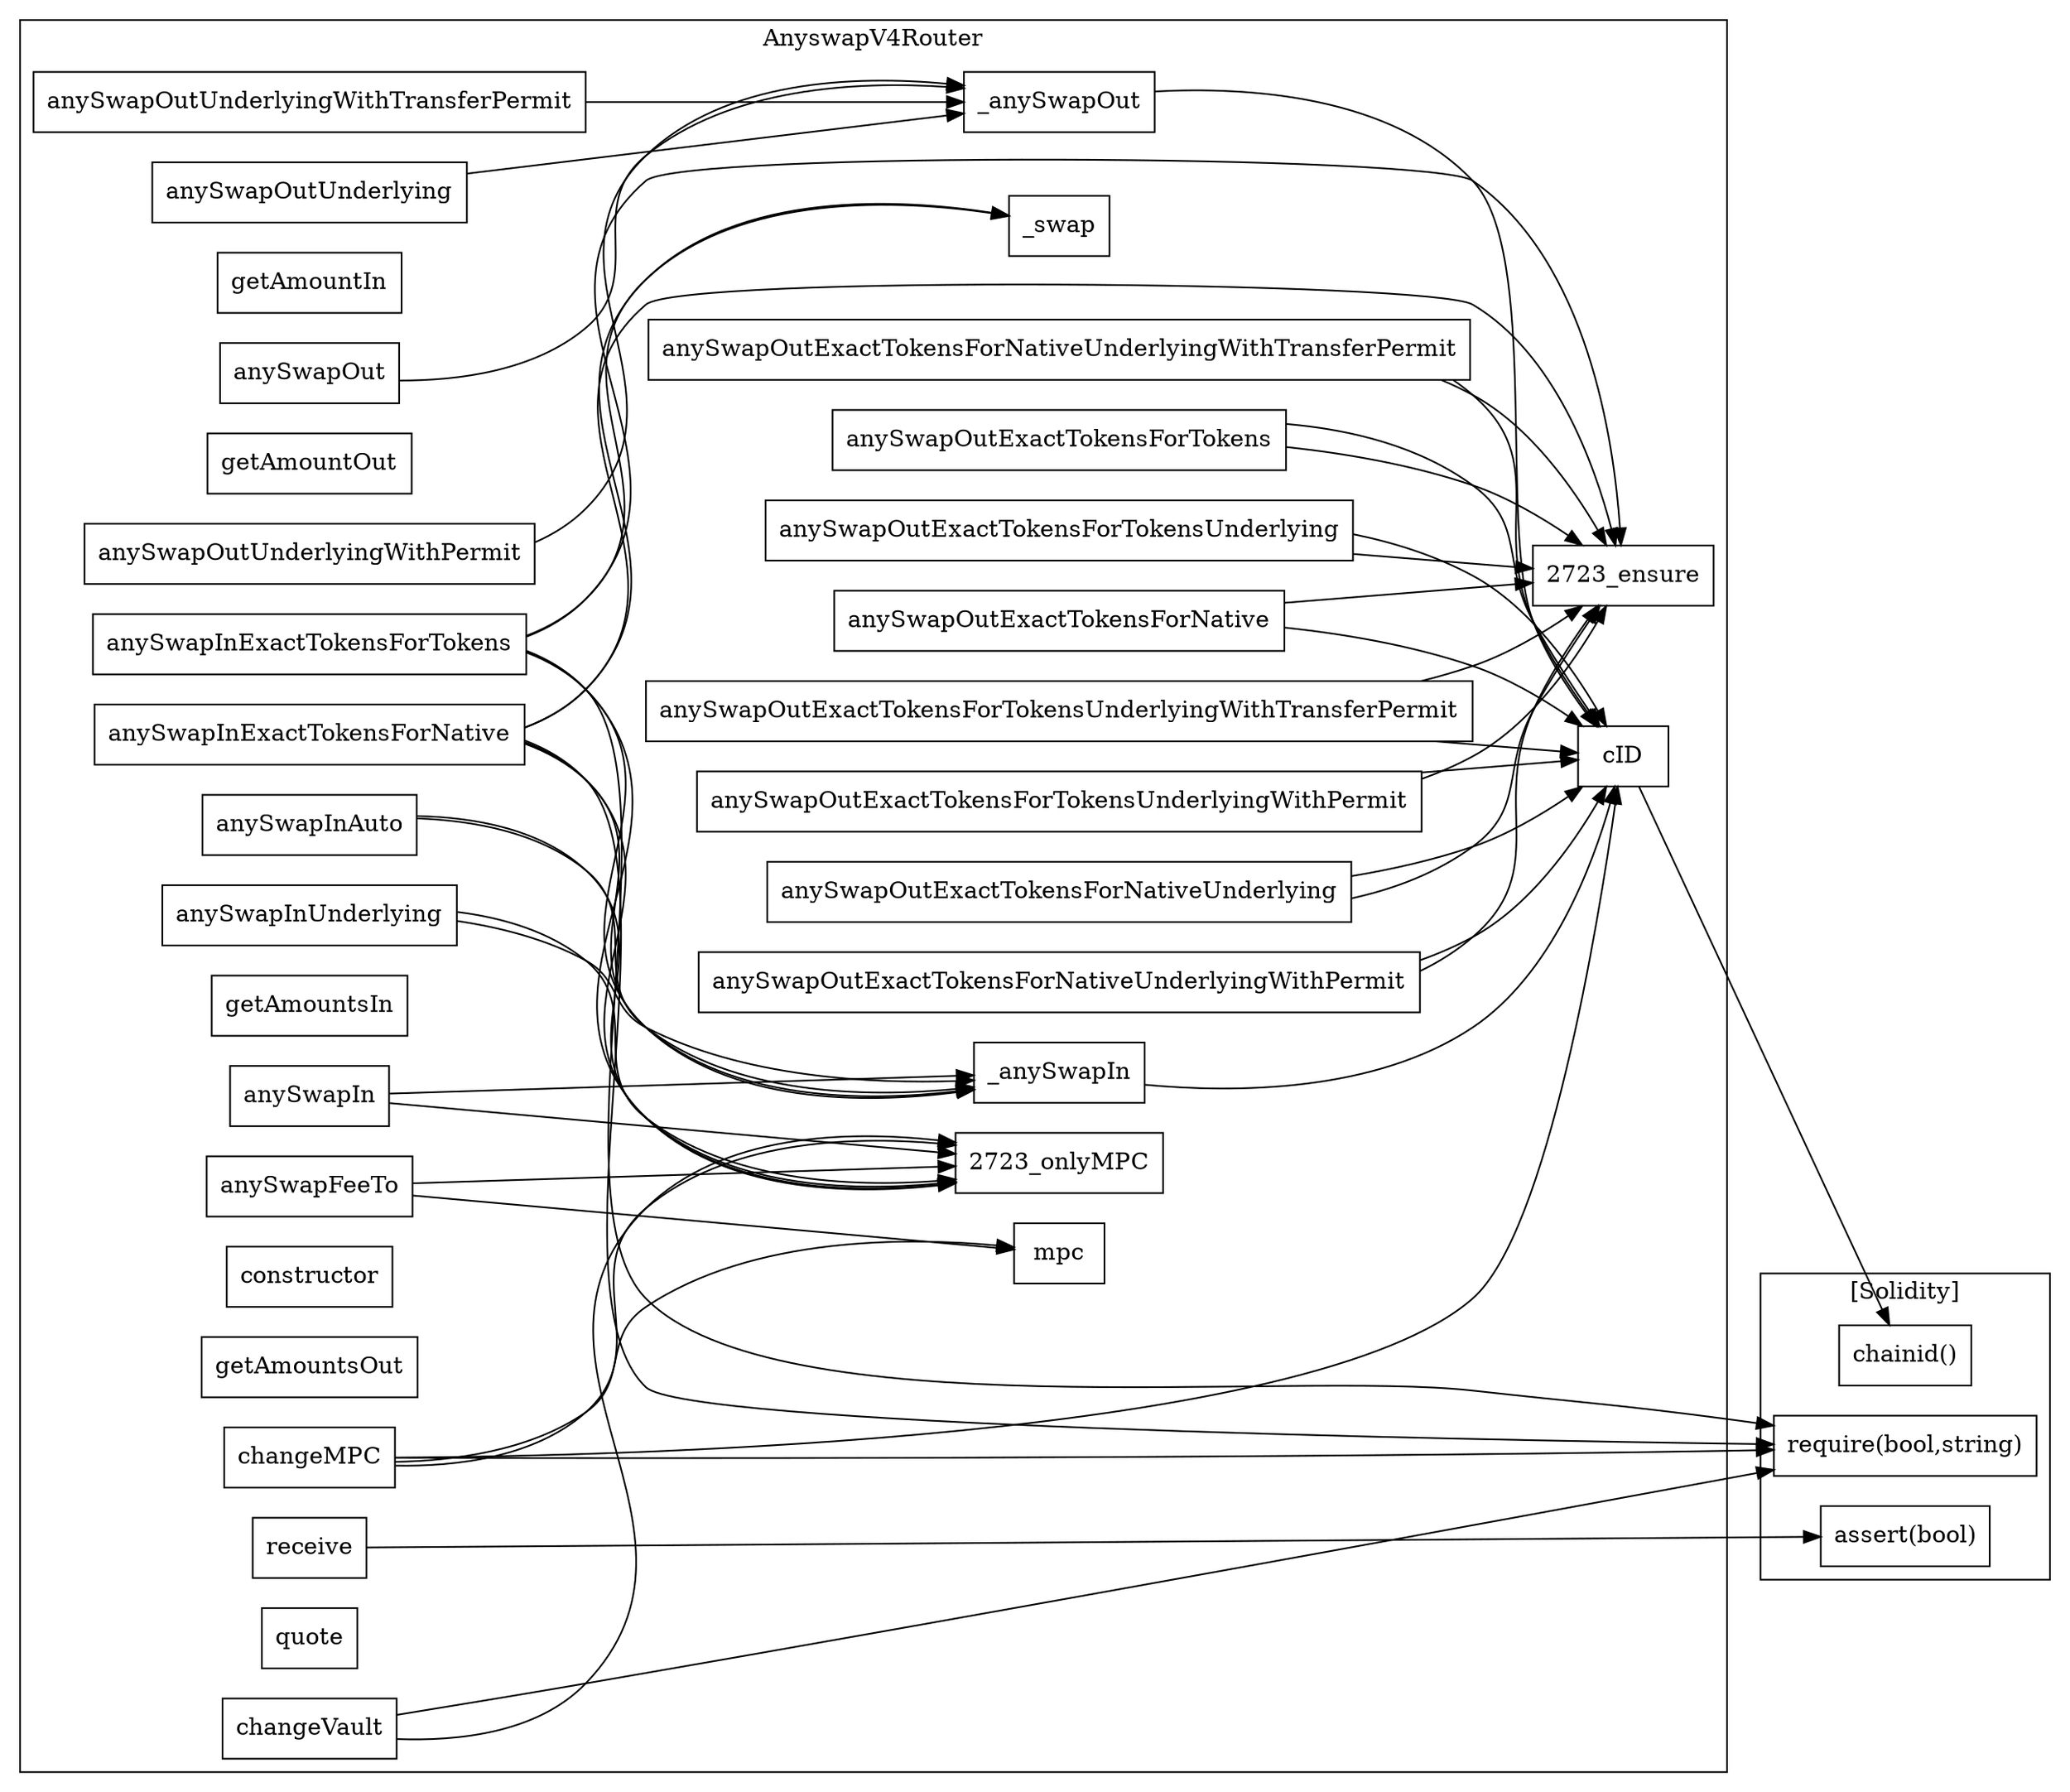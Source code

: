 strict digraph {
rankdir="LR"
node [shape=box]
subgraph cluster_2723_AnyswapV4Router {
label = "AnyswapV4Router"
"2723_anySwapOutUnderlying" [label="anySwapOutUnderlying"]
"2723_anySwapIn" [label="anySwapIn"]
"2723_getAmountIn" [label="getAmountIn"]
"2723_anySwapOutExactTokensForNativeUnderlying" [label="anySwapOutExactTokensForNativeUnderlying"]
"2723_receive" [label="receive"]
"2723_getAmountOut" [label="getAmountOut"]
"2723_anySwapInExactTokensForTokens" [label="anySwapInExactTokensForTokens"]
"2723_anySwapInAuto" [label="anySwapInAuto"]
"2723_anySwapInUnderlying" [label="anySwapInUnderlying"]
"2723_cID" [label="cID"]
"2723_anySwapOutExactTokensForTokens" [label="anySwapOutExactTokensForTokens"]
"2723__anySwapIn" [label="_anySwapIn"]
"2723_mpc" [label="mpc"]
"2723_anySwapOutExactTokensForTokensUnderlying" [label="anySwapOutExactTokensForTokensUnderlying"]
"2723_anySwapOutExactTokensForNative" [label="anySwapOutExactTokensForNative"]
"2723_anySwapOutUnderlyingWithPermit" [label="anySwapOutUnderlyingWithPermit"]
"2723_anySwapOutExactTokensForTokensUnderlyingWithTransferPermit" [label="anySwapOutExactTokensForTokensUnderlyingWithTransferPermit"]
"2723_anySwapInExactTokensForNative" [label="anySwapInExactTokensForNative"]
"2723_getAmountsIn" [label="getAmountsIn"]
"2723_anySwapOutExactTokensForNativeUnderlyingWithPermit" [label="anySwapOutExactTokensForNativeUnderlyingWithPermit"]
"2723_anySwapOutExactTokensForNativeUnderlyingWithTransferPermit" [label="anySwapOutExactTokensForNativeUnderlyingWithTransferPermit"]
"2723_changeMPC" [label="changeMPC"]
"2723_anySwapOutExactTokensForTokensUnderlyingWithPermit" [label="anySwapOutExactTokensForTokensUnderlyingWithPermit"]
"2723_anySwapFeeTo" [label="anySwapFeeTo"]
"2723_constructor" [label="constructor"]
"2723_getAmountsOut" [label="getAmountsOut"]
"2723__anySwapOut" [label="_anySwapOut"]
"2723__swap" [label="_swap"]
"2723_anySwapOutUnderlyingWithTransferPermit" [label="anySwapOutUnderlyingWithTransferPermit"]
"2723_anySwapOut" [label="anySwapOut"]
"2723_quote" [label="quote"]
"2723_changeVault" [label="changeVault"]
"2723_anySwapFeeTo" -> "2723_onlyMPC"
"2723_anySwapOutExactTokensForTokensUnderlyingWithPermit" -> "2723_cID"
"2723_anySwapInExactTokensForNative" -> "2723__anySwapIn"
"2723_anySwapOutUnderlyingWithPermit" -> "2723__anySwapOut"
"2723_anySwapOutExactTokensForNativeUnderlying" -> "2723_cID"
"2723_anySwapInAuto" -> "2723__anySwapIn"
"2723_anySwapInAuto" -> "2723_onlyMPC"
"2723_anySwapInExactTokensForTokens" -> "2723_onlyMPC"
"2723_anySwapInExactTokensForNative" -> "2723_onlyMPC"
"2723_anySwapOutExactTokensForNativeUnderlyingWithPermit" -> "2723_ensure"
"2723_anySwapInExactTokensForNative" -> "2723__swap"
"2723_changeVault" -> "2723_onlyMPC"
"2723_anySwapInUnderlying" -> "2723_onlyMPC"
"2723_anySwapFeeTo" -> "2723_mpc"
"2723_anySwapOutExactTokensForTokensUnderlyingWithTransferPermit" -> "2723_ensure"
"2723_changeMPC" -> "2723_onlyMPC"
"2723_changeMPC" -> "2723_cID"
"2723_anySwapInExactTokensForTokens" -> "2723_ensure"
"2723_anySwapOut" -> "2723__anySwapOut"
"2723_anySwapOutExactTokensForTokensUnderlyingWithTransferPermit" -> "2723_cID"
"2723_anySwapOutExactTokensForNativeUnderlyingWithTransferPermit" -> "2723_ensure"
"2723_anySwapOutUnderlyingWithTransferPermit" -> "2723__anySwapOut"
"2723_anySwapOutExactTokensForNativeUnderlyingWithTransferPermit" -> "2723_cID"
"2723_anySwapOutExactTokensForTokensUnderlying" -> "2723_ensure"
"2723_anySwapOutExactTokensForTokensUnderlyingWithPermit" -> "2723_ensure"
"2723_changeMPC" -> "2723_mpc"
"2723__anySwapIn" -> "2723_cID"
"2723_anySwapOutUnderlying" -> "2723__anySwapOut"
"2723_anySwapInUnderlying" -> "2723__anySwapIn"
"2723_anySwapInExactTokensForTokens" -> "2723__anySwapIn"
"2723_anySwapOutExactTokensForNativeUnderlyingWithPermit" -> "2723_cID"
"2723_anySwapOutExactTokensForNative" -> "2723_cID"
"2723__anySwapOut" -> "2723_cID"
"2723_anySwapOutExactTokensForTokens" -> "2723_ensure"
"2723_anySwapOutExactTokensForNative" -> "2723_ensure"
"2723_anySwapOutExactTokensForTokensUnderlying" -> "2723_cID"
"2723_anySwapOutExactTokensForTokens" -> "2723_cID"
"2723_anySwapInExactTokensForNative" -> "2723_ensure"
"2723_anySwapOutExactTokensForNativeUnderlying" -> "2723_ensure"
"2723_anySwapIn" -> "2723__anySwapIn"
"2723_anySwapIn" -> "2723_onlyMPC"
"2723_anySwapInExactTokensForTokens" -> "2723__swap"
}subgraph cluster_solidity {
label = "[Solidity]"
"assert(bool)" 
"chainid()" 
"require(bool,string)" 
"2723_anySwapInExactTokensForNative" -> "require(bool,string)"
"2723_changeVault" -> "require(bool,string)"
"2723_receive" -> "assert(bool)"
"2723_cID" -> "chainid()"
"2723_anySwapInExactTokensForTokens" -> "require(bool,string)"
"2723_changeMPC" -> "require(bool,string)"
}
}